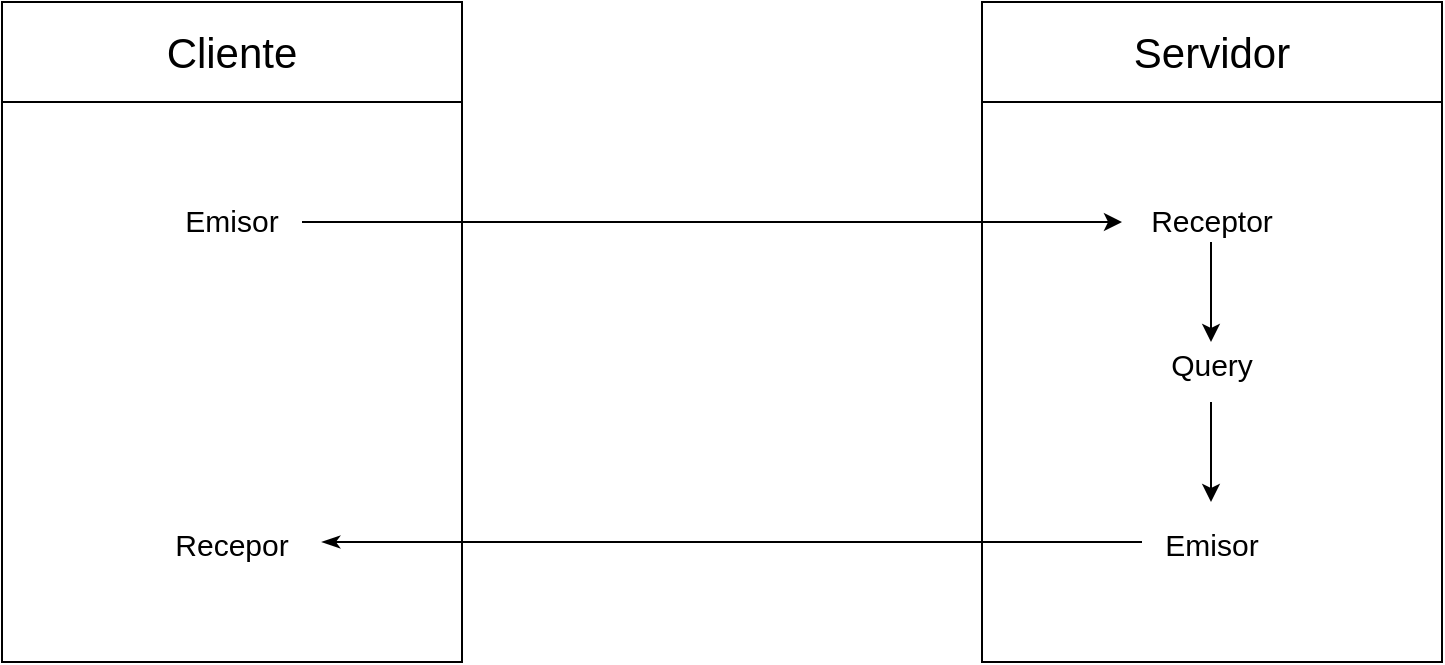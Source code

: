<mxfile version="14.2.4" type="embed">
    <diagram id="pQEytUt6dX5hOc_EXMU2" name="Página-1">
        <mxGraphModel dx="1857" dy="1394" grid="1" gridSize="10" guides="1" tooltips="1" connect="1" arrows="0" fold="1" page="1" pageScale="1" pageWidth="827" pageHeight="1169" math="0" shadow="0">
            <root>
                <mxCell id="0"/>
                <mxCell id="1" parent="0"/>
                <mxCell id="2" value="&lt;font style=&quot;font-size: 21px&quot;&gt;Cliente&lt;/font&gt;" style="rounded=0;whiteSpace=wrap;html=1;" vertex="1" parent="1">
                    <mxGeometry x="54" y="254" width="230" height="50" as="geometry"/>
                </mxCell>
                <mxCell id="3" value="&lt;span style=&quot;font-size: 21px&quot;&gt;Servidor&lt;/span&gt;" style="rounded=0;whiteSpace=wrap;html=1;" vertex="1" parent="1">
                    <mxGeometry x="544" y="254" width="230" height="50" as="geometry"/>
                </mxCell>
                <mxCell id="4" value="&lt;font style=&quot;font-size: 15px&quot;&gt;Emisor&lt;br&gt;&lt;br&gt;&lt;br&gt;&lt;br&gt;&lt;br&gt;&lt;br&gt;&lt;br&gt;&lt;br&gt;&lt;br&gt;Recepor&lt;br&gt;&lt;/font&gt;" style="rounded=0;whiteSpace=wrap;html=1;" vertex="1" parent="1">
                    <mxGeometry x="54" y="304" width="230" height="280" as="geometry"/>
                </mxCell>
                <mxCell id="5" value="&lt;font style=&quot;font-size: 15px&quot;&gt;Receptor&lt;br&gt;&lt;br&gt;&lt;br&gt;&lt;br&gt;Query&lt;br&gt;&lt;br&gt;&lt;br&gt;&lt;br&gt;&lt;br&gt;Emisor&lt;br&gt;&lt;/font&gt;" style="rounded=0;whiteSpace=wrap;html=1;" vertex="1" parent="1">
                    <mxGeometry x="544" y="304" width="230" height="280" as="geometry"/>
                </mxCell>
                <mxCell id="6" value="" style="endArrow=classic;html=1;noJump=1;snapToPoint=0;" edge="1" parent="1">
                    <mxGeometry width="50" height="50" relative="1" as="geometry">
                        <mxPoint x="204" y="364" as="sourcePoint"/>
                        <mxPoint x="614" y="364" as="targetPoint"/>
                        <Array as="points">
                            <mxPoint x="204" y="364"/>
                        </Array>
                    </mxGeometry>
                </mxCell>
                <mxCell id="7" value="" style="endArrow=none;html=1;noJump=1;snapToPoint=0;startArrow=classicThin;startFill=1;endFill=0;" edge="1" parent="1">
                    <mxGeometry width="50" height="50" relative="1" as="geometry">
                        <mxPoint x="214" y="524" as="sourcePoint"/>
                        <mxPoint x="624" y="524" as="targetPoint"/>
                        <Array as="points">
                            <mxPoint x="214" y="524"/>
                        </Array>
                    </mxGeometry>
                </mxCell>
                <mxCell id="8" value="" style="endArrow=classic;html=1;" edge="1" parent="1">
                    <mxGeometry width="50" height="50" relative="1" as="geometry">
                        <mxPoint x="658.5" y="374" as="sourcePoint"/>
                        <mxPoint x="658.5" y="424" as="targetPoint"/>
                    </mxGeometry>
                </mxCell>
                <mxCell id="9" value="" style="endArrow=classic;html=1;" edge="1" parent="1">
                    <mxGeometry width="50" height="50" relative="1" as="geometry">
                        <mxPoint x="658.5" y="454" as="sourcePoint"/>
                        <mxPoint x="658.5" y="504" as="targetPoint"/>
                    </mxGeometry>
                </mxCell>
            </root>
        </mxGraphModel>
    </diagram>
</mxfile>